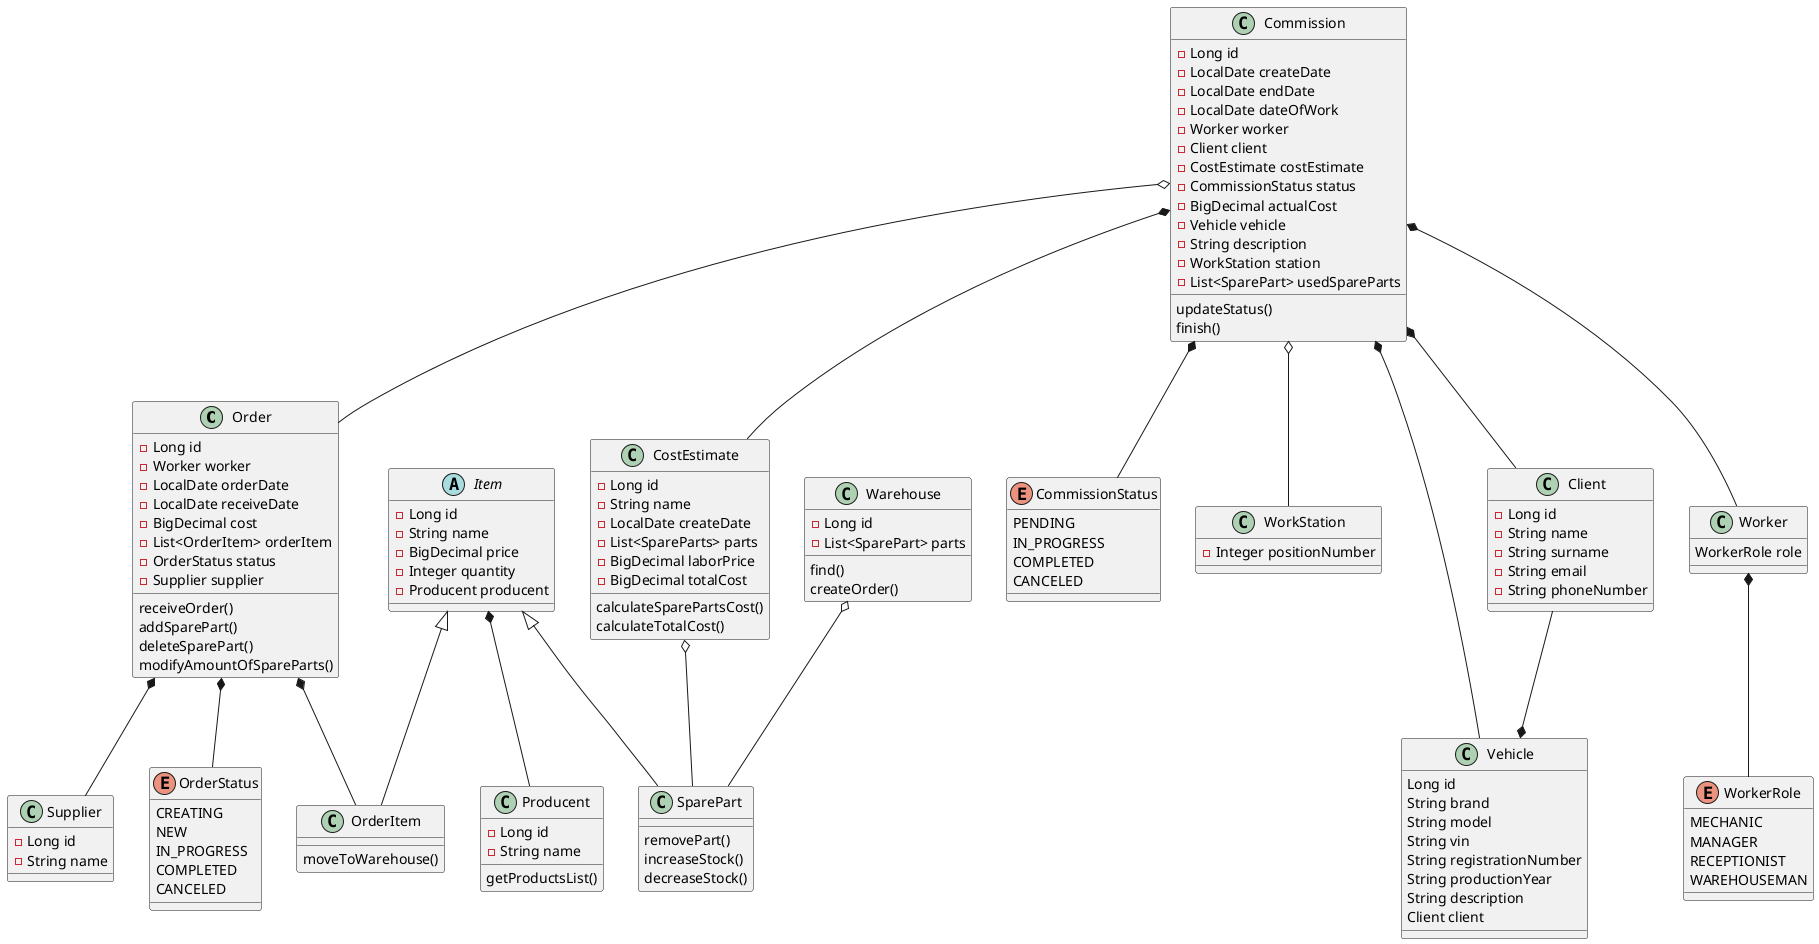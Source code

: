 @startuml
'https://plantuml.com/class-diagram
class Order {
    - Long id
    - Worker worker
    - LocalDate orderDate
    - LocalDate receiveDate
    - BigDecimal cost
    - List<OrderItem> orderItem
    - OrderStatus status
    - Supplier supplier

    'For warehouseman to set status COMPLETED
    receiveOrder()
    addSparePart()
    deleteSparePart()
    modifyAmountOfSpareParts()
}

class Commission {
    - Long id
    - LocalDate createDate
    - LocalDate endDate
    'pokrywa sie z podnosnikami
    - LocalDate dateOfWork
    - Worker worker
    - Client client
    - CostEstimate costEstimate
    - CommissionStatus status
    - BigDecimal actualCost
    - Vehicle vehicle
    - String description
    - WorkStation station
    - List<SparePart> usedSpareParts


    updateStatus()
    finish()

}


class Producent {
    - Long id
    - String name

    getProductsList()
}

class Supplier {
    - Long id
    - String name
}


class CostEstimate {
    - Long id
    - String name
    - LocalDate createDate
    - List<SpareParts> parts
    - BigDecimal laborPrice
    - BigDecimal totalCost

    calculateSparePartsCost()
    calculateTotalCost()
}


enum CommissionStatus{
    PENDING
    IN_PROGRESS
    COMPLETED
    CANCELED
}

'car lift station
class WorkStation {
    - Integer positionNumber
}



class Vehicle {
    Long id
    String brand
    String model
    String vin
    String registrationNumber
    String productionYear
    String description
    Client client
}


enum WorkerRole {
    MECHANIC
    MANAGER
    RECEPTIONIST
    WAREHOUSEMAN
}

class Worker {
    WorkerRole role
}

enum OrderStatus {
    CREATING
    NEW
    IN_PROGRESS
    COMPLETED
    CANCELED
}

'Our warehouse
class Warehouse {
    - Long id
    - List<SparePart> parts

    find()
    createOrder()
}

abstract class Item {
    - Long id
    - String name
    - BigDecimal price
    - Integer quantity
    - Producent producent
}
'Spare part that is not in warehouse
class OrderItem extends Item {
    moveToWarehouse()
}
'Spare part that is actually in warehouse
class SparePart extends Item {
    removePart()
    increaseStock()
    decreaseStock()
}




class Client {
    - Long id
    - String name
    - String surname
    - String email
    - String phoneNumber

}




Item *-- Producent

Commission *-- Client
Commission *-- Worker
Commission *-- Vehicle
Commission *-- CostEstimate
Commission *-- CommissionStatus
Commission o-- WorkStation
Commission o-- Order

Client --* Vehicle

CostEstimate o-- SparePart

Order *-- OrderItem
Order *-- OrderStatus
Order *-- Supplier

Worker *-- WorkerRole


Warehouse o-- SparePart

'abstract class AbstractList
'abstract AbstractCollection
'interface List
'interface Collection
'
'
'
'List <|-- AbstractList
'Collection <|-- AbstractCollection
'
'Collection <|- List
'AbstractCollection <|- AbstractList
'AbstractList <|-- ArrayList
'
'class ArrayList {
'Object[] elementData
'size()
'}

@enduml